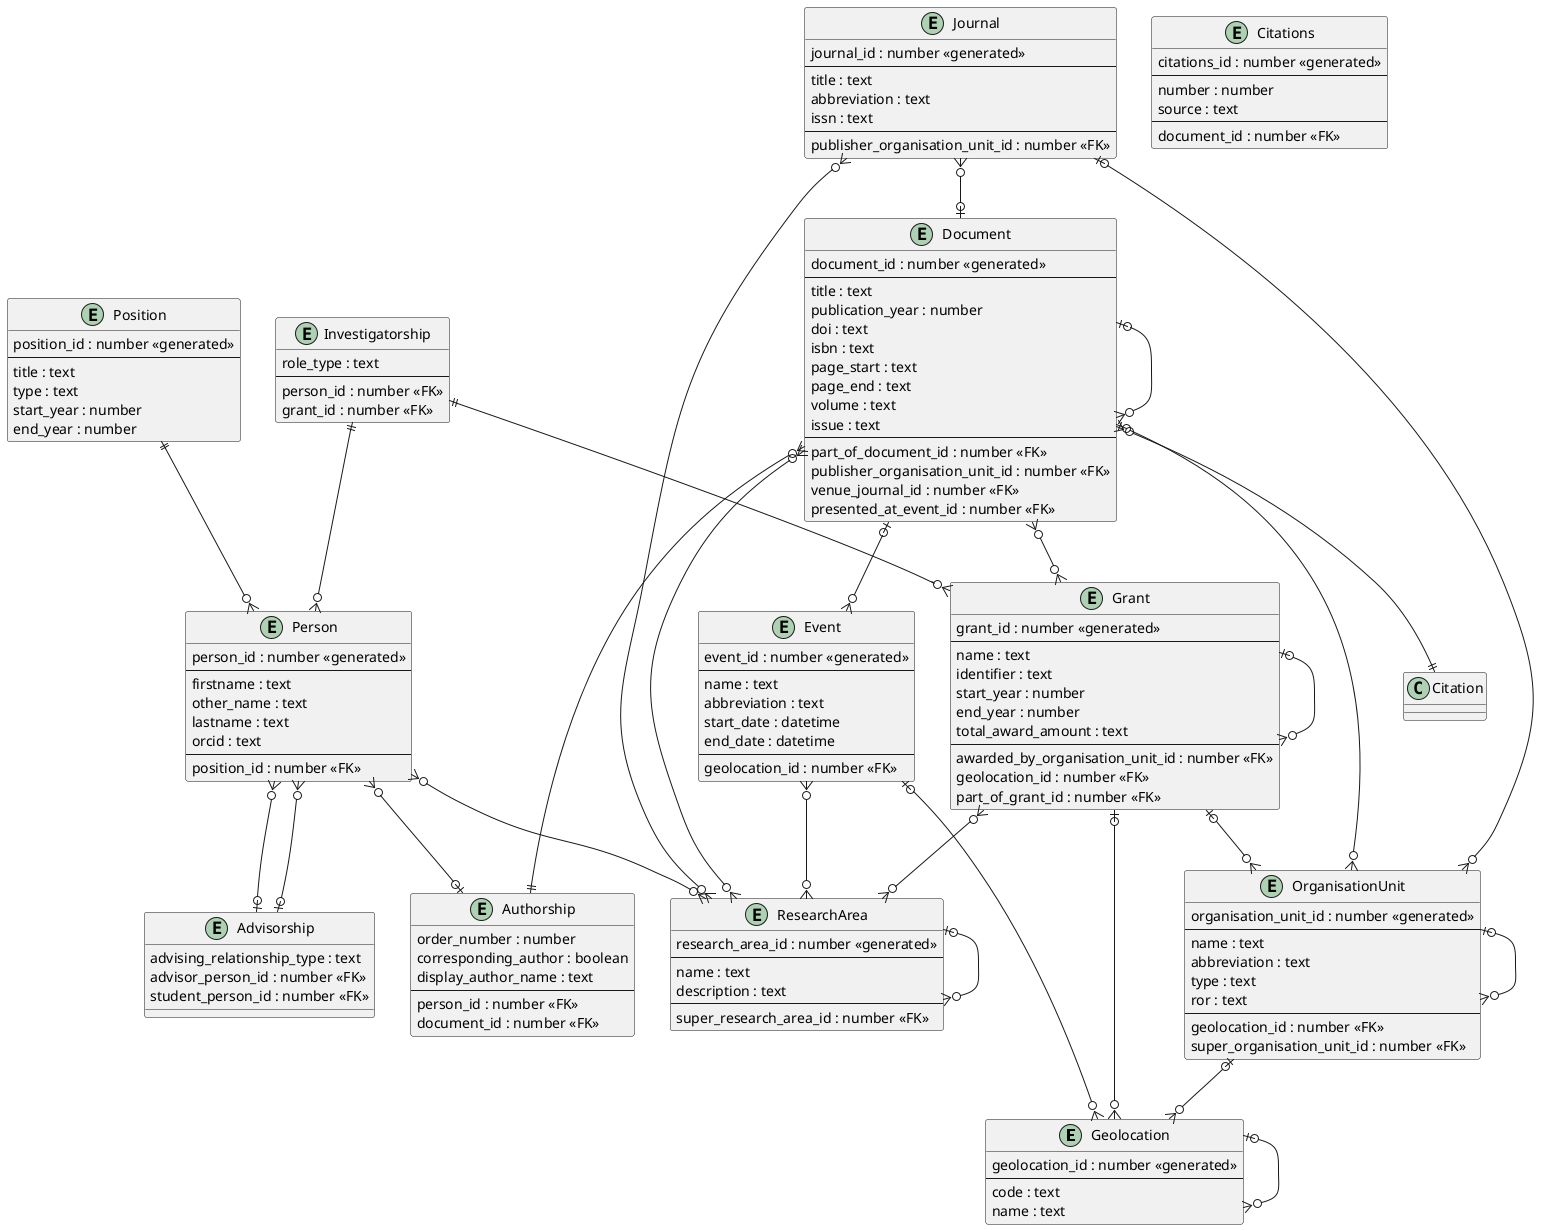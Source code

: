 @startuml

entity Geolocation {
    geolocation_id : number <<generated>>
    --
    code : text
    name : text
}

Geolocation |o--o{ Geolocation

entity ResearchArea {
    research_area_id : number <<generated>>
    --
    name : text
    description : text
    --
    super_research_area_id : number <<FK>>
}

ResearchArea |o--o{ ResearchArea

entity Person {
    person_id : number <<generated>>
    --
    firstname : text
    other_name : text
    lastname : text
    orcid : text
    --
    position_id : number <<FK>>
}

entity Advisorship {
    advising_relationship_type : text
    advisor_person_id : number <<FK>>
    student_person_id : number <<FK>>
}

Person }o--o| Advisorship
Person }o--o| Advisorship

Person }o--o{ ResearchArea

entity Position {
    position_id : number <<generated>>
    --
    title : text
    type : text
    start_year : number
    end_year : number
}

Position ||--o{ Person

entity OrganisationUnit {
    organisation_unit_id : number <<generated>>
    --
    name : text
    abbreviation : text
    type : text
    ror : text
    --
    geolocation_id : number <<FK>>
    super_organisation_unit_id : number <<FK>>
}

OrganisationUnit |o--o{ Geolocation
OrganisationUnit |o--o{ OrganisationUnit


entity Document {
    document_id : number <<generated>>
    --
    title : text
    publication_year : number
    doi : text
    isbn : text
    page_start : text
    page_end : text
    volume : text
    issue : text
    --
    part_of_document_id : number <<FK>>
    publisher_organisation_unit_id : number <<FK>>
    venue_journal_id : number <<FK>>
    presented_at_event_id : number <<FK>>
}

entity Citations {
    citations_id : number <<generated>>
    --
    number : number
    source : text
    --
    document_id : number <<FK>>
}

Document }o--o{ ResearchArea
Document }o--|| Citation
Document |o--o{ Document
Document |o--o{ OrganisationUnit

entity Authorship {
    order_number : number
    corresponding_author : boolean
    display_author_name : text
    --
    person_id : number <<FK>>
    document_id : number <<FK>>
}

Person }o--o| Authorship
Document }o--|| Authorship

entity Journal {
    journal_id : number <<generated>>
    --
    title : text
    abbreviation : text
    issn : text
    --
    publisher_organisation_unit_id : number <<FK>>
}

Journal }o--o{ ResearchArea
Journal |o--o{ OrganisationUnit
Journal }o--o| Document

entity Event {
    event_id : number <<generated>>
    --
    name : text
    abbreviation : text
    start_date : datetime
    end_date : datetime
    --
    geolocation_id : number <<FK>>
}

Event }o--o{ ResearchArea
Event |o--o{ Geolocation
Document |o--o{ Event

entity Grant {
    grant_id : number <<generated>>
    --
    name : text
    identifier : text
    start_year : number
    end_year : number
    total_award_amount : text
    --
    awarded_by_organisation_unit_id : number <<FK>>
    geolocation_id : number <<FK>>
    part_of_grant_id : number <<FK>>
}

Grant }o--o{ ResearchArea
Grant |o--o{ OrganisationUnit
Grant |o--o{ Geolocation
Grant |o--o{ Grant

entity Investigatorship {
    role_type : text
    --
    person_id : number <<FK>>
    grant_id : number <<FK>>
}

Investigatorship ||--o{ Person
Investigatorship ||--o{ Grant

Document }o--o{ Grant

@enduml
